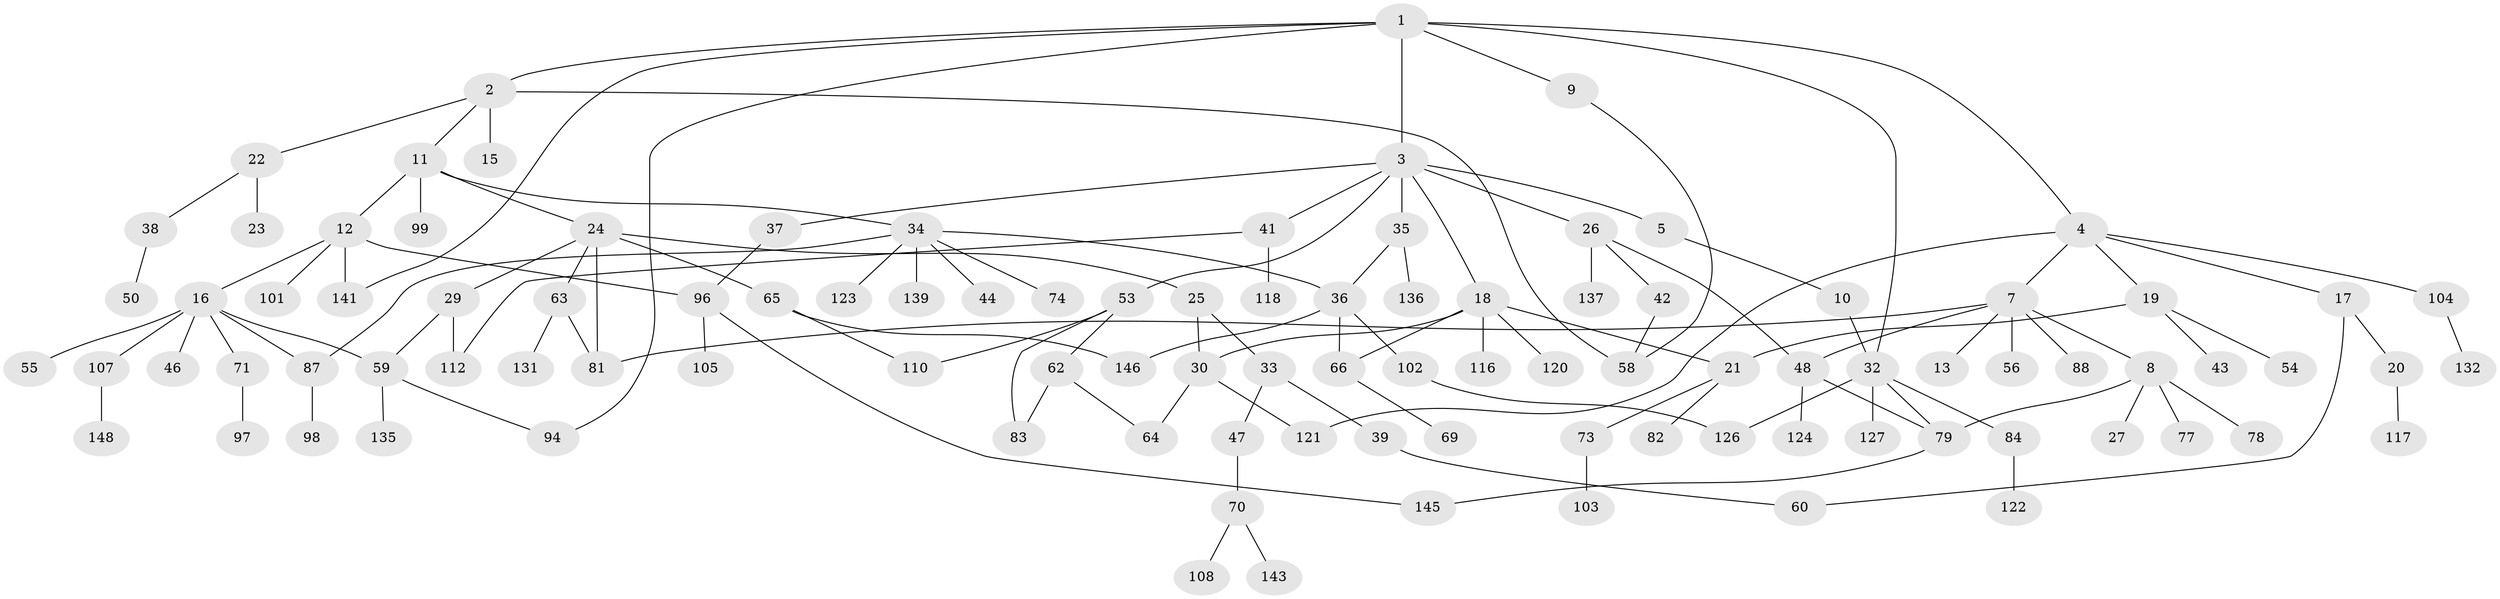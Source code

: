 // original degree distribution, {7: 0.006711409395973154, 4: 0.087248322147651, 9: 0.006711409395973154, 5: 0.03355704697986577, 2: 0.31543624161073824, 3: 0.18791946308724833, 6: 0.03355704697986577, 1: 0.3288590604026846}
// Generated by graph-tools (version 1.1) at 2025/10/02/27/25 16:10:51]
// undirected, 104 vertices, 129 edges
graph export_dot {
graph [start="1"]
  node [color=gray90,style=filled];
  1 [super="+52"];
  2 [super="+14"];
  3 [super="+147"];
  4 [super="+6"];
  5;
  7 [super="+49"];
  8 [super="+31"];
  9;
  10;
  11 [super="+115"];
  12 [super="+128"];
  13;
  15;
  16 [super="+51"];
  17;
  18 [super="+129"];
  19 [super="+28"];
  20;
  21 [super="+113"];
  22 [super="+67"];
  23;
  24 [super="+61"];
  25;
  26 [super="+75"];
  27 [super="+85"];
  29 [super="+138"];
  30 [super="+57"];
  32 [super="+76"];
  33 [super="+40"];
  34 [super="+72"];
  35;
  36 [super="+89"];
  37;
  38 [super="+45"];
  39 [super="+92"];
  41 [super="+80"];
  42;
  43;
  44;
  46 [super="+134"];
  47;
  48 [super="+114"];
  50;
  53;
  54;
  55;
  56 [super="+95"];
  58 [super="+68"];
  59;
  60;
  62 [super="+144"];
  63;
  64;
  65;
  66 [super="+106"];
  69;
  70 [super="+100"];
  71 [super="+91"];
  73 [super="+86"];
  74;
  77 [super="+133"];
  78;
  79;
  81 [super="+149"];
  82;
  83 [super="+90"];
  84 [super="+93"];
  87 [super="+125"];
  88;
  94;
  96 [super="+140"];
  97 [super="+111"];
  98;
  99;
  101;
  102 [super="+109"];
  103;
  104;
  105;
  107;
  108;
  110 [super="+142"];
  112 [super="+119"];
  116;
  117 [super="+130"];
  118;
  120;
  121;
  122;
  123;
  124;
  126;
  127;
  131;
  132;
  135;
  136;
  137;
  139;
  141;
  143;
  145;
  146;
  148;
  1 -- 2;
  1 -- 3;
  1 -- 4;
  1 -- 9;
  1 -- 32;
  1 -- 141;
  1 -- 94;
  2 -- 11;
  2 -- 22;
  2 -- 58;
  2 -- 15;
  3 -- 5;
  3 -- 18;
  3 -- 26;
  3 -- 35;
  3 -- 37;
  3 -- 41;
  3 -- 53;
  4 -- 19;
  4 -- 104;
  4 -- 121;
  4 -- 17;
  4 -- 7;
  5 -- 10;
  7 -- 8;
  7 -- 13;
  7 -- 48;
  7 -- 56;
  7 -- 88;
  7 -- 81;
  8 -- 27 [weight=2];
  8 -- 77;
  8 -- 79;
  8 -- 78;
  9 -- 58;
  10 -- 32;
  11 -- 12;
  11 -- 24;
  11 -- 34;
  11 -- 99;
  12 -- 16;
  12 -- 101;
  12 -- 141;
  12 -- 96;
  16 -- 46;
  16 -- 55;
  16 -- 59;
  16 -- 87;
  16 -- 107;
  16 -- 71;
  17 -- 20;
  17 -- 60;
  18 -- 30;
  18 -- 66;
  18 -- 116;
  18 -- 120;
  18 -- 21;
  19 -- 21;
  19 -- 54;
  19 -- 43;
  20 -- 117;
  21 -- 73;
  21 -- 82;
  22 -- 23;
  22 -- 38;
  24 -- 25;
  24 -- 29;
  24 -- 81;
  24 -- 65;
  24 -- 63;
  25 -- 33;
  25 -- 30;
  26 -- 42;
  26 -- 137;
  26 -- 48;
  29 -- 112;
  29 -- 59;
  30 -- 64;
  30 -- 121;
  32 -- 84;
  32 -- 127;
  32 -- 126;
  32 -- 79;
  33 -- 39;
  33 -- 47;
  34 -- 44;
  34 -- 74;
  34 -- 123;
  34 -- 139;
  34 -- 36;
  34 -- 87;
  35 -- 36;
  35 -- 136;
  36 -- 102;
  36 -- 146;
  36 -- 66;
  37 -- 96;
  38 -- 50;
  39 -- 60;
  41 -- 112;
  41 -- 118;
  42 -- 58;
  47 -- 70;
  48 -- 124;
  48 -- 79;
  53 -- 62;
  53 -- 83;
  53 -- 110;
  59 -- 135;
  59 -- 94;
  62 -- 64;
  62 -- 83;
  63 -- 131;
  63 -- 81;
  65 -- 110;
  65 -- 146;
  66 -- 69;
  70 -- 108;
  70 -- 143;
  71 -- 97;
  73 -- 103;
  79 -- 145;
  84 -- 122;
  87 -- 98;
  96 -- 105;
  96 -- 145;
  102 -- 126;
  104 -- 132;
  107 -- 148;
}
